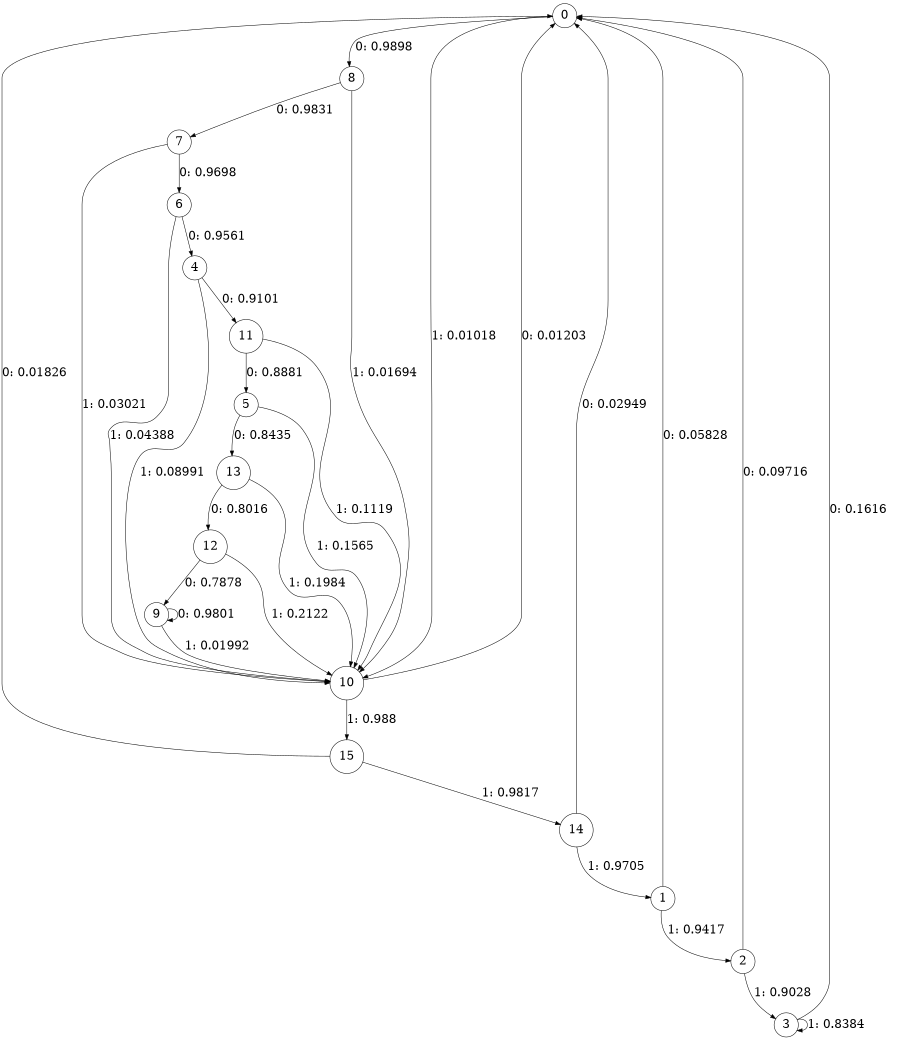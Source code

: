 digraph "ch2_both_grouped_df_L10" {
size = "6,8.5";
ratio = "fill";
node [shape = circle];
node [fontsize = 24];
edge [fontsize = 24];
0 -> 8 [label = "0: 0.9898   "];
0 -> 10 [label = "1: 0.01018  "];
1 -> 0 [label = "0: 0.05828  "];
1 -> 2 [label = "1: 0.9417   "];
2 -> 0 [label = "0: 0.09716  "];
2 -> 3 [label = "1: 0.9028   "];
3 -> 0 [label = "0: 0.1616   "];
3 -> 3 [label = "1: 0.8384   "];
4 -> 11 [label = "0: 0.9101   "];
4 -> 10 [label = "1: 0.08991  "];
5 -> 13 [label = "0: 0.8435   "];
5 -> 10 [label = "1: 0.1565   "];
6 -> 4 [label = "0: 0.9561   "];
6 -> 10 [label = "1: 0.04388  "];
7 -> 6 [label = "0: 0.9698   "];
7 -> 10 [label = "1: 0.03021  "];
8 -> 7 [label = "0: 0.9831   "];
8 -> 10 [label = "1: 0.01694  "];
9 -> 9 [label = "0: 0.9801   "];
9 -> 10 [label = "1: 0.01992  "];
10 -> 0 [label = "0: 0.01203  "];
10 -> 15 [label = "1: 0.988    "];
11 -> 5 [label = "0: 0.8881   "];
11 -> 10 [label = "1: 0.1119   "];
12 -> 9 [label = "0: 0.7878   "];
12 -> 10 [label = "1: 0.2122   "];
13 -> 12 [label = "0: 0.8016   "];
13 -> 10 [label = "1: 0.1984   "];
14 -> 0 [label = "0: 0.02949  "];
14 -> 1 [label = "1: 0.9705   "];
15 -> 0 [label = "0: 0.01826  "];
15 -> 14 [label = "1: 0.9817   "];
}